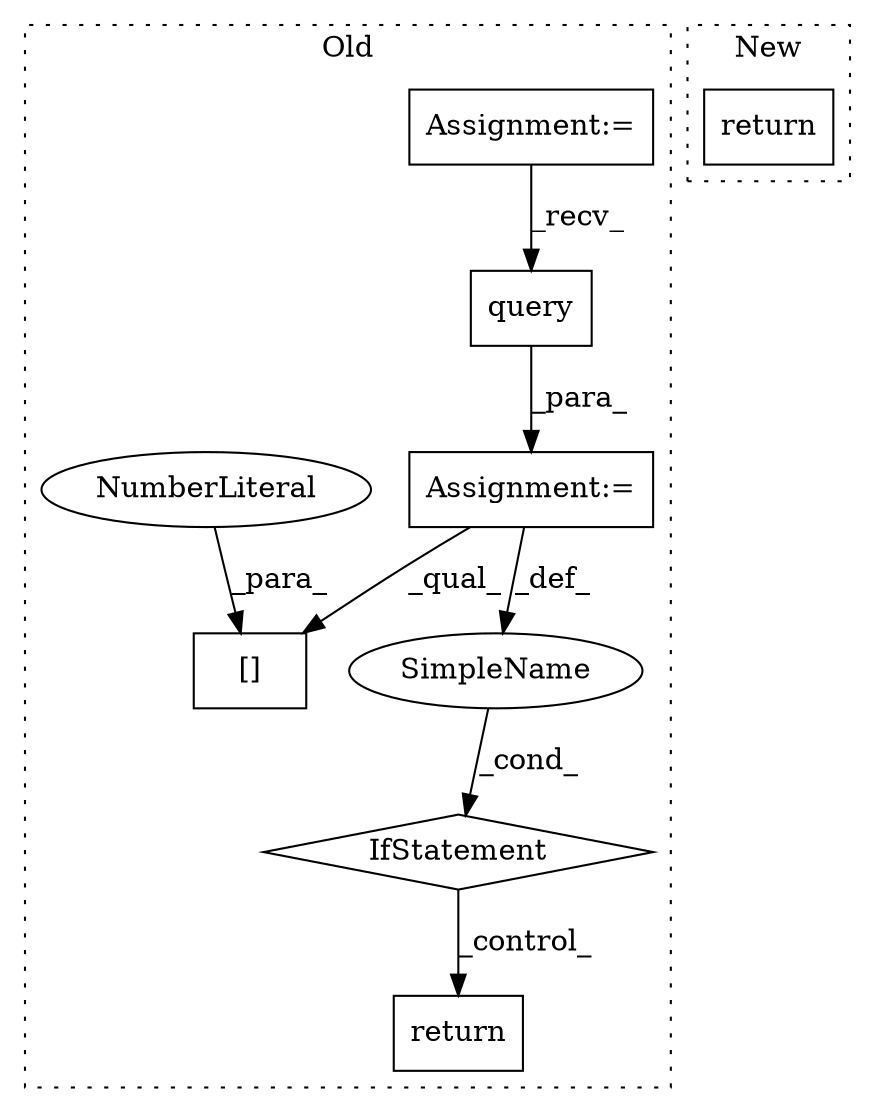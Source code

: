 digraph G {
subgraph cluster0 {
1 [label="query" a="32" s="1593,1614" l="6,1" shape="box"];
3 [label="Assignment:=" a="7" s="1559" l="1" shape="box"];
4 [label="Assignment:=" a="7" s="1510" l="5" shape="box"];
5 [label="IfStatement" a="25" s="1639,1654" l="4,2" shape="diamond"];
6 [label="[]" a="2" s="1671,1679" l="7,1" shape="box"];
7 [label="NumberLiteral" a="34" s="1678" l="1" shape="ellipse"];
8 [label="SimpleName" a="42" s="" l="" shape="ellipse"];
9 [label="return" a="41" s="1702" l="7" shape="box"];
label = "Old";
style="dotted";
}
subgraph cluster1 {
2 [label="return" a="41" s="1372" l="7" shape="box"];
label = "New";
style="dotted";
}
1 -> 3 [label="_para_"];
3 -> 8 [label="_def_"];
3 -> 6 [label="_qual_"];
4 -> 1 [label="_recv_"];
5 -> 9 [label="_control_"];
7 -> 6 [label="_para_"];
8 -> 5 [label="_cond_"];
}